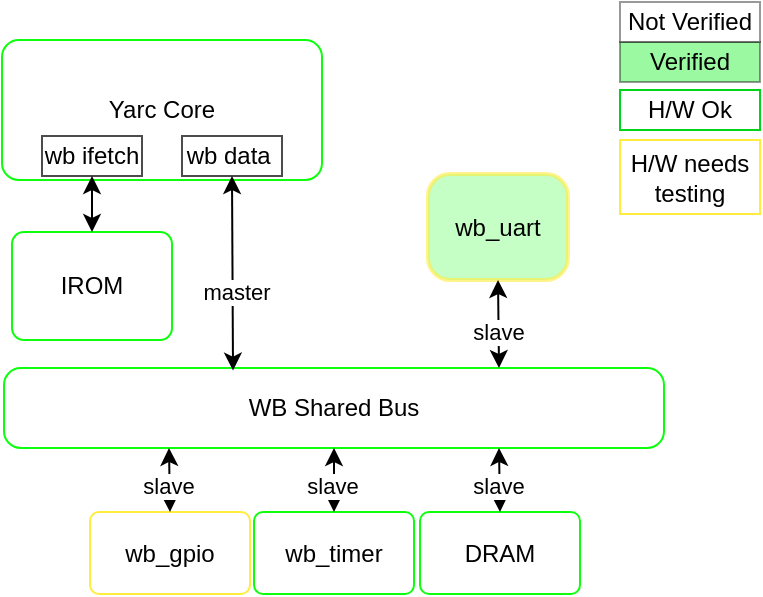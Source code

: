 <mxfile version="23.0.2" type="device">
  <diagram name="Page-1" id="hKTTmp7_2itwh1q7OA1Q">
    <mxGraphModel dx="819" dy="484" grid="1" gridSize="10" guides="1" tooltips="1" connect="1" arrows="1" fold="1" page="1" pageScale="1" pageWidth="850" pageHeight="1100" math="0" shadow="0">
      <root>
        <mxCell id="0" />
        <mxCell id="1" parent="0" />
        <mxCell id="8QWgY-YfVuRNW9zUXJ_8-2" value="Yarc Core" style="rounded=1;whiteSpace=wrap;html=1;arcSize=12;fillColor=none;strokeColor=#0DFF0D;" parent="1" vertex="1">
          <mxGeometry x="190" y="263" width="160" height="70" as="geometry" />
        </mxCell>
        <mxCell id="8QWgY-YfVuRNW9zUXJ_8-3" value="WB Shared Bus" style="rounded=1;whiteSpace=wrap;html=1;arcSize=21;fillColor=none;strokeColor=#0DFF0D;" parent="1" vertex="1">
          <mxGeometry x="191" y="427" width="330" height="40" as="geometry" />
        </mxCell>
        <mxCell id="8QWgY-YfVuRNW9zUXJ_8-6" value="&lt;font color=&quot;#000000&quot;&gt;wb ifetch&lt;/font&gt;" style="rounded=0;whiteSpace=wrap;html=1;fillColor=none;strokeColor=default;gradientColor=none;opacity=70;" parent="1" vertex="1">
          <mxGeometry x="210" y="311" width="50" height="20" as="geometry" />
        </mxCell>
        <mxCell id="8QWgY-YfVuRNW9zUXJ_8-7" value="&lt;font color=&quot;#000000&quot;&gt;wb data&amp;nbsp;&lt;/font&gt;" style="rounded=0;whiteSpace=wrap;html=1;fillColor=none;strokeColor=default;gradientColor=none;opacity=70;" parent="1" vertex="1">
          <mxGeometry x="280" y="311" width="50" height="20" as="geometry" />
        </mxCell>
        <mxCell id="8QWgY-YfVuRNW9zUXJ_8-9" value="IROM" style="rounded=1;whiteSpace=wrap;html=1;arcSize=11;strokeColor=#0DFF0D;" parent="1" vertex="1">
          <mxGeometry x="195" y="359" width="80" height="54" as="geometry" />
        </mxCell>
        <mxCell id="8QWgY-YfVuRNW9zUXJ_8-10" value="" style="endArrow=classic;startArrow=classic;html=1;rounded=0;entryX=0.5;entryY=1;entryDx=0;entryDy=0;exitX=0.5;exitY=0;exitDx=0;exitDy=0;" parent="1" source="8QWgY-YfVuRNW9zUXJ_8-9" target="8QWgY-YfVuRNW9zUXJ_8-6" edge="1">
          <mxGeometry width="50" height="50" relative="1" as="geometry">
            <mxPoint x="280" y="393" as="sourcePoint" />
            <mxPoint x="330" y="343" as="targetPoint" />
          </mxGeometry>
        </mxCell>
        <mxCell id="8QWgY-YfVuRNW9zUXJ_8-11" value="" style="endArrow=classic;startArrow=classic;html=1;rounded=0;entryX=0.5;entryY=1;entryDx=0;entryDy=0;exitX=0.347;exitY=0.032;exitDx=0;exitDy=0;exitPerimeter=0;" parent="1" source="8QWgY-YfVuRNW9zUXJ_8-3" target="8QWgY-YfVuRNW9zUXJ_8-7" edge="1">
          <mxGeometry width="50" height="50" relative="1" as="geometry">
            <mxPoint x="304.71" y="392" as="sourcePoint" />
            <mxPoint x="304.71" y="366" as="targetPoint" />
          </mxGeometry>
        </mxCell>
        <mxCell id="8QWgY-YfVuRNW9zUXJ_8-32" value="master" style="edgeLabel;html=1;align=center;verticalAlign=middle;resizable=0;points=[];" parent="8QWgY-YfVuRNW9zUXJ_8-11" vertex="1" connectable="0">
          <mxGeometry x="-0.184" y="-1" relative="1" as="geometry">
            <mxPoint as="offset" />
          </mxGeometry>
        </mxCell>
        <mxCell id="8QWgY-YfVuRNW9zUXJ_8-12" value="wb_uart" style="rounded=1;whiteSpace=wrap;html=1;arcSize=21;fillColor=#9eff9e;opacity=60;strokeWidth=2;strokeColor=#FFEC3D;" parent="1" vertex="1">
          <mxGeometry x="403" y="330" width="70" height="53" as="geometry" />
        </mxCell>
        <mxCell id="8QWgY-YfVuRNW9zUXJ_8-14" value="" style="endArrow=classic;startArrow=classic;html=1;rounded=0;exitX=0.5;exitY=1;exitDx=0;exitDy=0;entryX=0.75;entryY=0;entryDx=0;entryDy=0;" parent="1" source="8QWgY-YfVuRNW9zUXJ_8-12" target="8QWgY-YfVuRNW9zUXJ_8-3" edge="1">
          <mxGeometry width="50" height="50" relative="1" as="geometry">
            <mxPoint x="451" y="496" as="sourcePoint" />
            <mxPoint x="450" y="390" as="targetPoint" />
          </mxGeometry>
        </mxCell>
        <mxCell id="8QWgY-YfVuRNW9zUXJ_8-21" value="slave" style="edgeLabel;html=1;align=center;verticalAlign=middle;resizable=0;points=[];" parent="8QWgY-YfVuRNW9zUXJ_8-14" vertex="1" connectable="0">
          <mxGeometry x="0.149" y="-1" relative="1" as="geometry">
            <mxPoint as="offset" />
          </mxGeometry>
        </mxCell>
        <mxCell id="8QWgY-YfVuRNW9zUXJ_8-17" value="DRAM" style="rounded=1;whiteSpace=wrap;html=1;arcSize=11;fillColor=none;strokeColor=#0DFF0D;" parent="1" vertex="1">
          <mxGeometry x="399" y="499" width="80" height="41" as="geometry" />
        </mxCell>
        <mxCell id="8QWgY-YfVuRNW9zUXJ_8-19" value="wb_timer" style="rounded=1;whiteSpace=wrap;html=1;arcSize=11;fillColor=none;strokeColor=#0DFF0D;" parent="1" vertex="1">
          <mxGeometry x="316" y="499" width="80" height="41" as="geometry" />
        </mxCell>
        <mxCell id="8QWgY-YfVuRNW9zUXJ_8-25" value="wb_gpio" style="rounded=1;whiteSpace=wrap;html=1;arcSize=11;fillColor=none;strokeColor=#FFEC3D;" parent="1" vertex="1">
          <mxGeometry x="234" y="499" width="80" height="41" as="geometry" />
        </mxCell>
        <mxCell id="8QWgY-YfVuRNW9zUXJ_8-26" value="" style="endArrow=classic;startArrow=classic;html=1;rounded=0;exitX=0.75;exitY=1;exitDx=0;exitDy=0;entryX=0.5;entryY=0;entryDx=0;entryDy=0;" parent="1" source="8QWgY-YfVuRNW9zUXJ_8-3" target="8QWgY-YfVuRNW9zUXJ_8-17" edge="1">
          <mxGeometry width="50" height="50" relative="1" as="geometry">
            <mxPoint x="510" y="490" as="sourcePoint" />
            <mxPoint x="511" y="531" as="targetPoint" />
          </mxGeometry>
        </mxCell>
        <mxCell id="8QWgY-YfVuRNW9zUXJ_8-27" value="slave" style="edgeLabel;html=1;align=center;verticalAlign=middle;resizable=0;points=[];" parent="8QWgY-YfVuRNW9zUXJ_8-26" vertex="1" connectable="0">
          <mxGeometry x="0.149" y="-1" relative="1" as="geometry">
            <mxPoint as="offset" />
          </mxGeometry>
        </mxCell>
        <mxCell id="8QWgY-YfVuRNW9zUXJ_8-28" value="" style="endArrow=classic;startArrow=classic;html=1;rounded=0;exitX=0.5;exitY=1;exitDx=0;exitDy=0;entryX=0.5;entryY=0;entryDx=0;entryDy=0;" parent="1" source="8QWgY-YfVuRNW9zUXJ_8-3" target="8QWgY-YfVuRNW9zUXJ_8-19" edge="1">
          <mxGeometry width="50" height="50" relative="1" as="geometry">
            <mxPoint x="370" y="481" as="sourcePoint" />
            <mxPoint x="370" y="509" as="targetPoint" />
          </mxGeometry>
        </mxCell>
        <mxCell id="8QWgY-YfVuRNW9zUXJ_8-29" value="slave" style="edgeLabel;html=1;align=center;verticalAlign=middle;resizable=0;points=[];" parent="8QWgY-YfVuRNW9zUXJ_8-28" vertex="1" connectable="0">
          <mxGeometry x="0.149" y="-1" relative="1" as="geometry">
            <mxPoint as="offset" />
          </mxGeometry>
        </mxCell>
        <mxCell id="8QWgY-YfVuRNW9zUXJ_8-30" value="" style="endArrow=classic;startArrow=classic;html=1;rounded=0;exitX=0.25;exitY=1;exitDx=0;exitDy=0;entryX=0.5;entryY=0;entryDx=0;entryDy=0;" parent="1" source="8QWgY-YfVuRNW9zUXJ_8-3" target="8QWgY-YfVuRNW9zUXJ_8-25" edge="1">
          <mxGeometry width="50" height="50" relative="1" as="geometry">
            <mxPoint x="269.76" y="471" as="sourcePoint" />
            <mxPoint x="269.76" y="499" as="targetPoint" />
          </mxGeometry>
        </mxCell>
        <mxCell id="8QWgY-YfVuRNW9zUXJ_8-31" value="slave" style="edgeLabel;html=1;align=center;verticalAlign=middle;resizable=0;points=[];" parent="8QWgY-YfVuRNW9zUXJ_8-30" vertex="1" connectable="0">
          <mxGeometry x="0.149" y="-1" relative="1" as="geometry">
            <mxPoint as="offset" />
          </mxGeometry>
        </mxCell>
        <mxCell id="8QWgY-YfVuRNW9zUXJ_8-33" value="Verified" style="rounded=0;whiteSpace=wrap;html=1;fillColor=#06ef16;opacity=40;" parent="1" vertex="1">
          <mxGeometry x="499" y="264" width="70" height="20" as="geometry" />
        </mxCell>
        <mxCell id="8QWgY-YfVuRNW9zUXJ_8-34" value="Not Verified" style="rounded=0;whiteSpace=wrap;html=1;opacity=40;" parent="1" vertex="1">
          <mxGeometry x="499" y="244" width="70" height="20" as="geometry" />
        </mxCell>
        <mxCell id="8QWgY-YfVuRNW9zUXJ_8-35" value="H/W Ok" style="rounded=0;whiteSpace=wrap;html=1;fillColor=none;strokeColor=#02d41b;" parent="1" vertex="1">
          <mxGeometry x="499" y="288" width="70" height="20" as="geometry" />
        </mxCell>
        <mxCell id="8QWgY-YfVuRNW9zUXJ_8-36" value="H/W needs testing" style="rounded=0;whiteSpace=wrap;html=1;fillColor=none;strokeColor=#FFEC3D;" parent="1" vertex="1">
          <mxGeometry x="499" y="313" width="70" height="37" as="geometry" />
        </mxCell>
      </root>
    </mxGraphModel>
  </diagram>
</mxfile>
